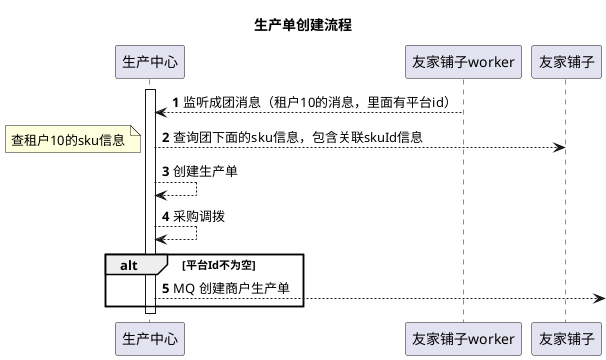 @startuml
autonumber

title 生产单创建流程

activate 生产中心

友家铺子worker--> 生产中心: 监听成团消息（租户10的消息，里面有平台id）

生产中心-->友家铺子:查询团下面的sku信息，包含关联skuId信息

note left
查租户10的sku信息
end note

生产中心-->生产中心:创建生产单

生产中心-->生产中心:采购调拨

alt 平台Id不为空

    生产中心-->]:MQ 创建商户生产单
end

deactivate 生产中心

@enduml